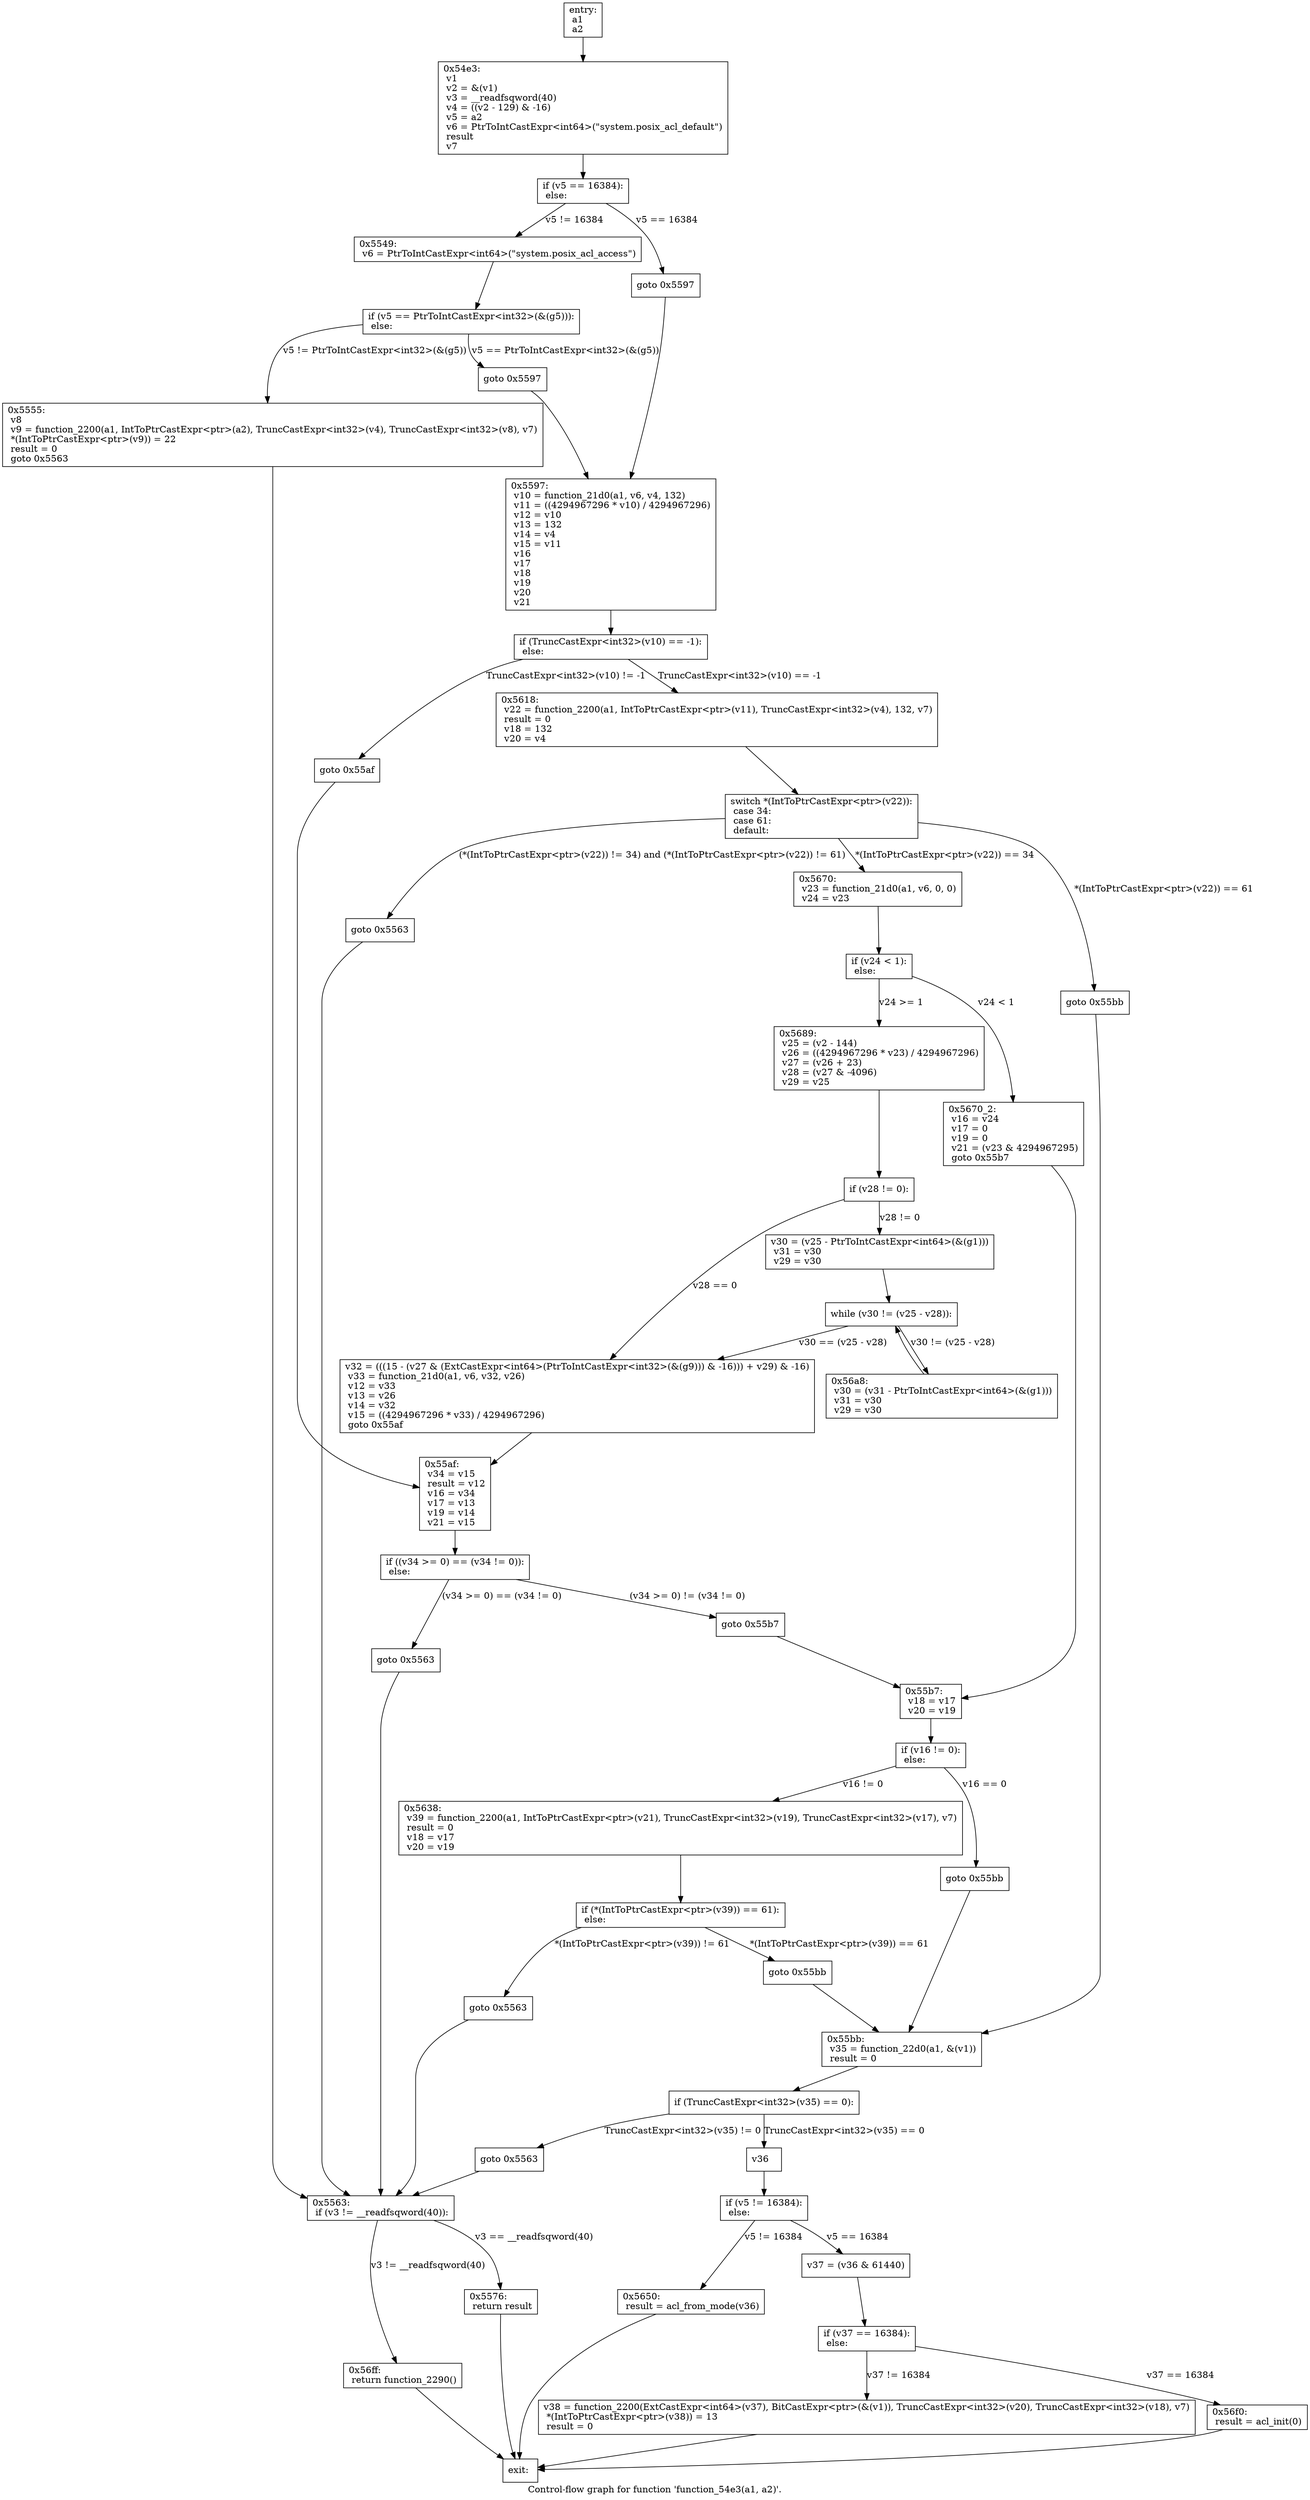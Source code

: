 digraph "Control-flow graph for function 'function_54e3(a1, a2)'." {
  label="Control-flow graph for function 'function_54e3(a1, a2)'.";
  node [shape=record];

  Node081A7658 [label="{entry:\l  a1\l  a2\l}"];
  Node081A7658 -> Node081A76A0;
  Node081A76A0 [label="{0x54e3:\l  v1\l  v2 = &(v1)\l  v3 = __readfsqword(40)\l  v4 = ((v2 - 129) & -16)\l  v5 = a2\l  v6 = PtrToIntCastExpr\<int64\>(\"system.posix_acl_default\")\l  result\l  v7\l}"];
  Node081A76A0 -> Node081A74A8;
  Node081A74A8 [label="{  if (v5 == 16384):\l  else:\l}"];
  Node081A74A8 -> Node081A72F8 [label="v5 == 16384"];
  Node081A74A8 -> Node081A7340 [label="v5 != 16384"];
  Node081A72F8 [label="{  goto 0x5597\l}"];
  Node081A72F8 -> Node081A7190;
  Node081A7340 [label="{0x5549:\l  v6 = PtrToIntCastExpr\<int64\>(\"system.posix_acl_access\")\l}"];
  Node081A7340 -> Node081A7778;
  Node081A7190 [label="{0x5597:\l  v10 = function_21d0(a1, v6, v4, 132)\l  v11 = ((4294967296 * v10) / 4294967296)\l  v12 = v10\l  v13 = 132\l  v14 = v4\l  v15 = v11\l  v16\l  v17\l  v18\l  v19\l  v20\l  v21\l}"];
  Node081A7190 -> Node081A7220;
  Node081A7778 [label="{  if (v5 == PtrToIntCastExpr\<int32\>(&(g5))):\l  else:\l}"];
  Node081A7778 -> Node081A7CD0 [label="v5 == PtrToIntCastExpr\<int32\>(&(g5))"];
  Node081A7778 -> Node081A7808 [label="v5 != PtrToIntCastExpr\<int32\>(&(g5))"];
  Node081A7220 [label="{  if (TruncCastExpr\<int32\>(v10) == -1):\l  else:\l}"];
  Node081A7220 -> Node081A7D18 [label="TruncCastExpr\<int32\>(v10) == -1"];
  Node081A7220 -> Node081A7B20 [label="TruncCastExpr\<int32\>(v10) != -1"];
  Node081A7CD0 [label="{  goto 0x5597\l}"];
  Node081A7CD0 -> Node081A7190;
  Node081A7808 [label="{0x5555:\l  v8\l  v9 = function_2200(a1, IntToPtrCastExpr\<ptr\>(a2), TruncCastExpr\<int32\>(v4), TruncCastExpr\<int32\>(v8), v7)\l  *(IntToPtrCastExpr\<ptr\>(v9)) = 22\l  result = 0\l  goto 0x5563\l}"];
  Node081A7808 -> Node081A7898;
  Node081A7D18 [label="{0x5618:\l  v22 = function_2200(a1, IntToPtrCastExpr\<ptr\>(v11), TruncCastExpr\<int32\>(v4), 132, v7)\l  result = 0\l  v18 = 132\l  v20 = v4\l}"];
  Node081A7D18 -> Node081A7970;
  Node081A7B20 [label="{  goto 0x55af\l}"];
  Node081A7B20 -> Node081A6F08;
  Node081A7898 [label="{0x5563:\l  if (v3 != __readfsqword(40)):\l}"];
  Node081A7898 -> Node081A7F10 [label="v3 != __readfsqword(40)"];
  Node081A7898 -> Node081A7A48 [label="v3 == __readfsqword(40)"];
  Node081A7970 [label="{  switch *(IntToPtrCastExpr\<ptr\>(v22)):\l  case 34:\l  case 61:\l  default:\l}"];
  Node081A7970 -> Node081A7850 [label="*(IntToPtrCastExpr\<ptr\>(v22)) == 34"];
  Node081A7970 -> Node081A79B8 [label="*(IntToPtrCastExpr\<ptr\>(v22)) == 61"];
  Node081A7970 -> Node081A7EC8 [label="(*(IntToPtrCastExpr\<ptr\>(v22)) != 34) and (*(IntToPtrCastExpr\<ptr\>(v22)) != 61)"];
  Node081A6F08 [label="{0x55af:\l  v34 = v15\l  result = v12\l  v16 = v34\l  v17 = v13\l  v19 = v14\l  v21 = v15\l}"];
  Node081A6F08 -> Node081A6F50;
  Node081A7F10 [label="{0x56ff:\l  return function_2290()\l}"];
  Node081A7F10 -> Node081A7A90;
  Node081A7A48 [label="{0x5576:\l  return result\l}"];
  Node081A7A48 -> Node081A7A90;
  Node081A7850 [label="{0x5670:\l  v23 = function_21d0(a1, v6, 0, 0)\l  v24 = v23\l}"];
  Node081A7850 -> Node081A7E38;
  Node081A79B8 [label="{  goto 0x55bb\l}"];
  Node081A79B8 -> Node081A74F0;
  Node081A7EC8 [label="{  goto 0x5563\l}"];
  Node081A7EC8 -> Node081A7898;
  Node081A6F50 [label="{  if ((v34 \>= 0) == (v34 != 0)):\l  else:\l}"];
  Node081A6F50 -> Node081A7AD8 [label="(v34 \>= 0) == (v34 != 0)"];
  Node081A6F50 -> Node081A76E8 [label="(v34 \>= 0) != (v34 != 0)"];
  Node081A7A90 [label="{exit:\l}"];
  Node081A7E38 [label="{  if (v24 \< 1):\l  else:\l}"];
  Node081A7E38 -> Node081A7FA0 [label="v24 \< 1"];
  Node081A7E38 -> Node081A8348 [label="v24 \>= 1"];
  Node081A74F0 [label="{0x55bb:\l  v35 = function_22d0(a1, &(v1))\l  result = 0\l}"];
  Node081A74F0 -> Node081A6FE0;
  Node081A7AD8 [label="{  goto 0x5563\l}"];
  Node081A7AD8 -> Node081A7898;
  Node081A76E8 [label="{  goto 0x55b7\l}"];
  Node081A76E8 -> Node081A7D60;
  Node081A7FA0 [label="{0x5670_2:\l  v16 = v24\l  v17 = 0\l  v19 = 0\l  v21 = (v23 & 4294967295)\l  goto 0x55b7\l}"];
  Node081A7FA0 -> Node081A7D60;
  Node081A8348 [label="{0x5689:\l  v25 = (v2 - 144)\l  v26 = ((4294967296 * v23) / 4294967296)\l  v27 = (v26 + 23)\l  v28 = (v27 & -4096)\l  v29 = v25\l}"];
  Node081A8348 -> Node081A8810;
  Node081A6FE0 [label="{  if (TruncCastExpr\<int32\>(v35) == 0):\l}"];
  Node081A6FE0 -> Node081A78E0 [label="TruncCastExpr\<int32\>(v35) == 0"];
  Node081A6FE0 -> Node081A72B0 [label="TruncCastExpr\<int32\>(v35) != 0"];
  Node081A7D60 [label="{0x55b7:\l  v18 = v17\l  v20 = v19\l}"];
  Node081A7D60 -> Node081A7BB0;
  Node081A8810 [label="{  if (v28 != 0):\l}"];
  Node081A8810 -> Node081A86F0 [label="v28 != 0"];
  Node081A8810 -> Node081A8660 [label="v28 == 0"];
  Node081A78E0 [label="{  v36\l}"];
  Node081A78E0 -> Node081A7928;
  Node081A72B0 [label="{  goto 0x5563\l}"];
  Node081A72B0 -> Node081A7898;
  Node081A7BB0 [label="{  if (v16 != 0):\l  else:\l}"];
  Node081A7BB0 -> Node081A8390 [label="v16 != 0"];
  Node081A7BB0 -> Node081A86A8 [label="v16 == 0"];
  Node081A86F0 [label="{  v30 = (v25 - PtrToIntCastExpr\<int64\>(&(g1)))\l  v31 = v30\l  v29 = v30\l}"];
  Node081A86F0 -> Node081A8300;
  Node081A8660 [label="{  v32 = (((15 - (v27 & (ExtCastExpr\<int64\>(PtrToIntCastExpr\<int32\>(&(g9))) & -16))) + v29) & -16)\l  v33 = function_21d0(a1, v6, v32, v26)\l  v12 = v33\l  v13 = v26\l  v14 = v32\l  v15 = ((4294967296 * v33) / 4294967296)\l  goto 0x55af\l}"];
  Node081A8660 -> Node081A6F08;
  Node081A7928 [label="{  if (v5 != 16384):\l  else:\l}"];
  Node081A7928 -> Node081A7BF8 [label="v5 != 16384"];
  Node081A7928 -> Node081A7C40 [label="v5 == 16384"];
  Node081A8390 [label="{0x5638:\l  v39 = function_2200(a1, IntToPtrCastExpr\<ptr\>(v21), TruncCastExpr\<int32\>(v19), TruncCastExpr\<int32\>(v17), v7)\l  result = 0\l  v18 = v17\l  v20 = v19\l}"];
  Node081A8390 -> Node081A8420;
  Node081A86A8 [label="{  goto 0x55bb\l}"];
  Node081A86A8 -> Node081A74F0;
  Node081A8300 [label="{  while (v30 != (v25 - v28)):\l}"];
  Node081A8300 -> Node081A8738 [label="v30 != (v25 - v28)"];
  Node081A8300 -> Node081A8660 [label="v30 == (v25 - v28)"];
  Node081A7BF8 [label="{0x5650:\l  result = acl_from_mode(v36)\l}"];
  Node081A7BF8 -> Node081A7A90;
  Node081A7C40 [label="{  v37 = (v36 & 61440)\l}"];
  Node081A7C40 -> Node081A7C88;
  Node081A8420 [label="{  if (*(IntToPtrCastExpr\<ptr\>(v39)) == 61):\l  else:\l}"];
  Node081A8420 -> Node081A8468 [label="*(IntToPtrCastExpr\<ptr\>(v39)) == 61"];
  Node081A8420 -> Node081A7F58 [label="*(IntToPtrCastExpr\<ptr\>(v39)) != 61"];
  Node081A8738 [label="{0x56a8:\l  v30 = (v31 - PtrToIntCastExpr\<int64\>(&(g1)))\l  v31 = v30\l  v29 = v30\l}"];
  Node081A8738 -> Node081A8300;
  Node081A7C88 [label="{  if (v37 == 16384):\l  else:\l}"];
  Node081A7C88 -> Node081A81E0 [label="v37 == 16384"];
  Node081A7C88 -> Node081A8228 [label="v37 != 16384"];
  Node081A8468 [label="{  goto 0x55bb\l}"];
  Node081A8468 -> Node081A74F0;
  Node081A7F58 [label="{  goto 0x5563\l}"];
  Node081A7F58 -> Node081A7898;
  Node081A81E0 [label="{0x56f0:\l  result = acl_init(0)\l}"];
  Node081A81E0 -> Node081A7A90;
  Node081A8228 [label="{  v38 = function_2200(ExtCastExpr\<int64\>(v37), BitCastExpr\<ptr\>(&(v1)), TruncCastExpr\<int32\>(v20), TruncCastExpr\<int32\>(v18), v7)\l  *(IntToPtrCastExpr\<ptr\>(v38)) = 13\l  result = 0\l}"];
  Node081A8228 -> Node081A7A90;

}
